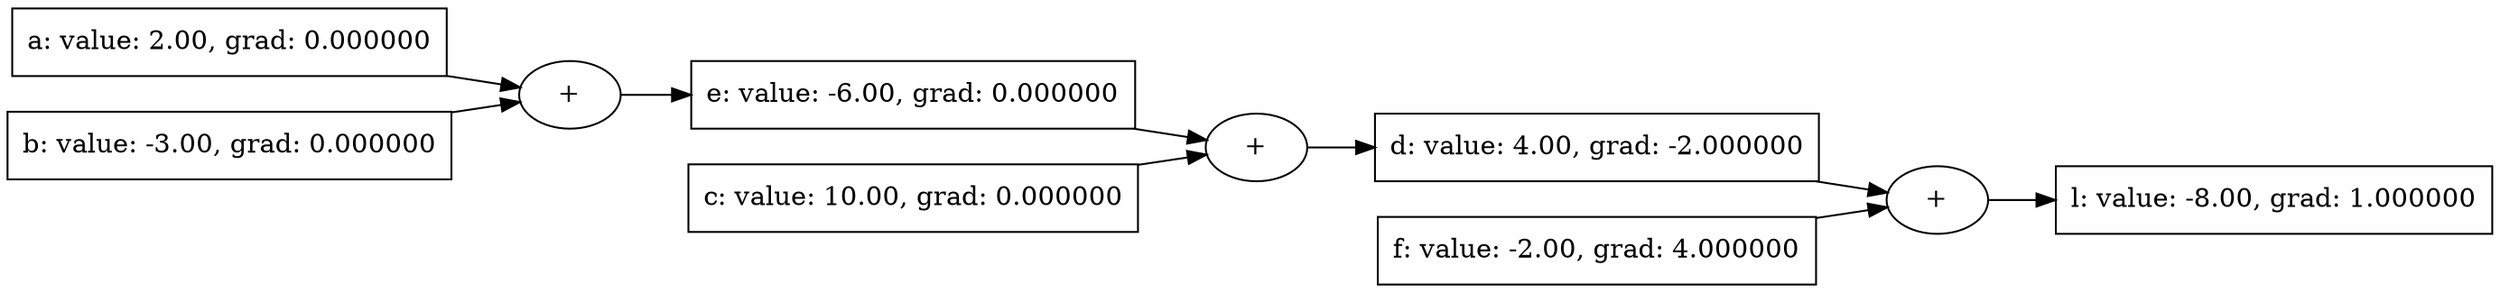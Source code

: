 digraph {
graph [rankdir=LR]
  "140724030109872" [label="l: value: -8.00, grad: 1.000000" shape=record]
  "140724030109872+" [label="+"]
  "140724030109872+" -> "140724030109872"
  "140724030109520" -> "140724030109872+"
  "140724030109784" -> "140724030109872+"
  "140724030109784" [label="f: value: -2.00, grad: 4.000000" shape=record]
  "140724030109520" [label="d: value: 4.00, grad: -2.000000" shape=record]
  "140724030109520+" [label="+"]
  "140724030109520+" -> "140724030109520"
  "140724030109368" -> "140724030109520+"
  "140724030109280" -> "140724030109520+"
  "140724030109280" [label="c: value: 10.00, grad: 0.000000" shape=record]
  "140724030109368" [label="e: value: -6.00, grad: 0.000000" shape=record]
  "140724030109368+" [label="+"]
  "140724030109368+" -> "140724030109368"
  "140724030108416" -> "140724030109368+"
  "140724030108568" -> "140724030109368+"
  "140724030108568" [label="b: value: -3.00, grad: 0.000000" shape=record]
  "140724030108416" [label="a: value: 2.00, grad: 0.000000" shape=record]
}
